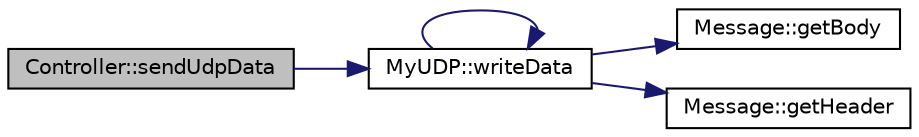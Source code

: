 digraph "Controller::sendUdpData"
{
 // LATEX_PDF_SIZE
  edge [fontname="Helvetica",fontsize="10",labelfontname="Helvetica",labelfontsize="10"];
  node [fontname="Helvetica",fontsize="10",shape=record];
  rankdir="LR";
  Node1 [label="Controller::sendUdpData",height=0.2,width=0.4,color="black", fillcolor="grey75", style="filled", fontcolor="black",tooltip=" "];
  Node1 -> Node2 [color="midnightblue",fontsize="10",style="solid"];
  Node2 [label="MyUDP::writeData",height=0.2,width=0.4,color="black", fillcolor="white", style="filled",URL="$classMyUDP.html#a43e3d8b2daaf9d23198f40762bdb2196",tooltip=" "];
  Node2 -> Node3 [color="midnightblue",fontsize="10",style="solid"];
  Node3 [label="Message::getBody",height=0.2,width=0.4,color="black", fillcolor="white", style="filled",URL="$classMessage.html#ac4fb95e45e932e16d26bda4ff3e9f713",tooltip=" "];
  Node2 -> Node4 [color="midnightblue",fontsize="10",style="solid"];
  Node4 [label="Message::getHeader",height=0.2,width=0.4,color="black", fillcolor="white", style="filled",URL="$classMessage.html#a09bc9df202329b6285a63e8b025ad7f8",tooltip=" "];
  Node2 -> Node2 [color="midnightblue",fontsize="10",style="solid"];
}
